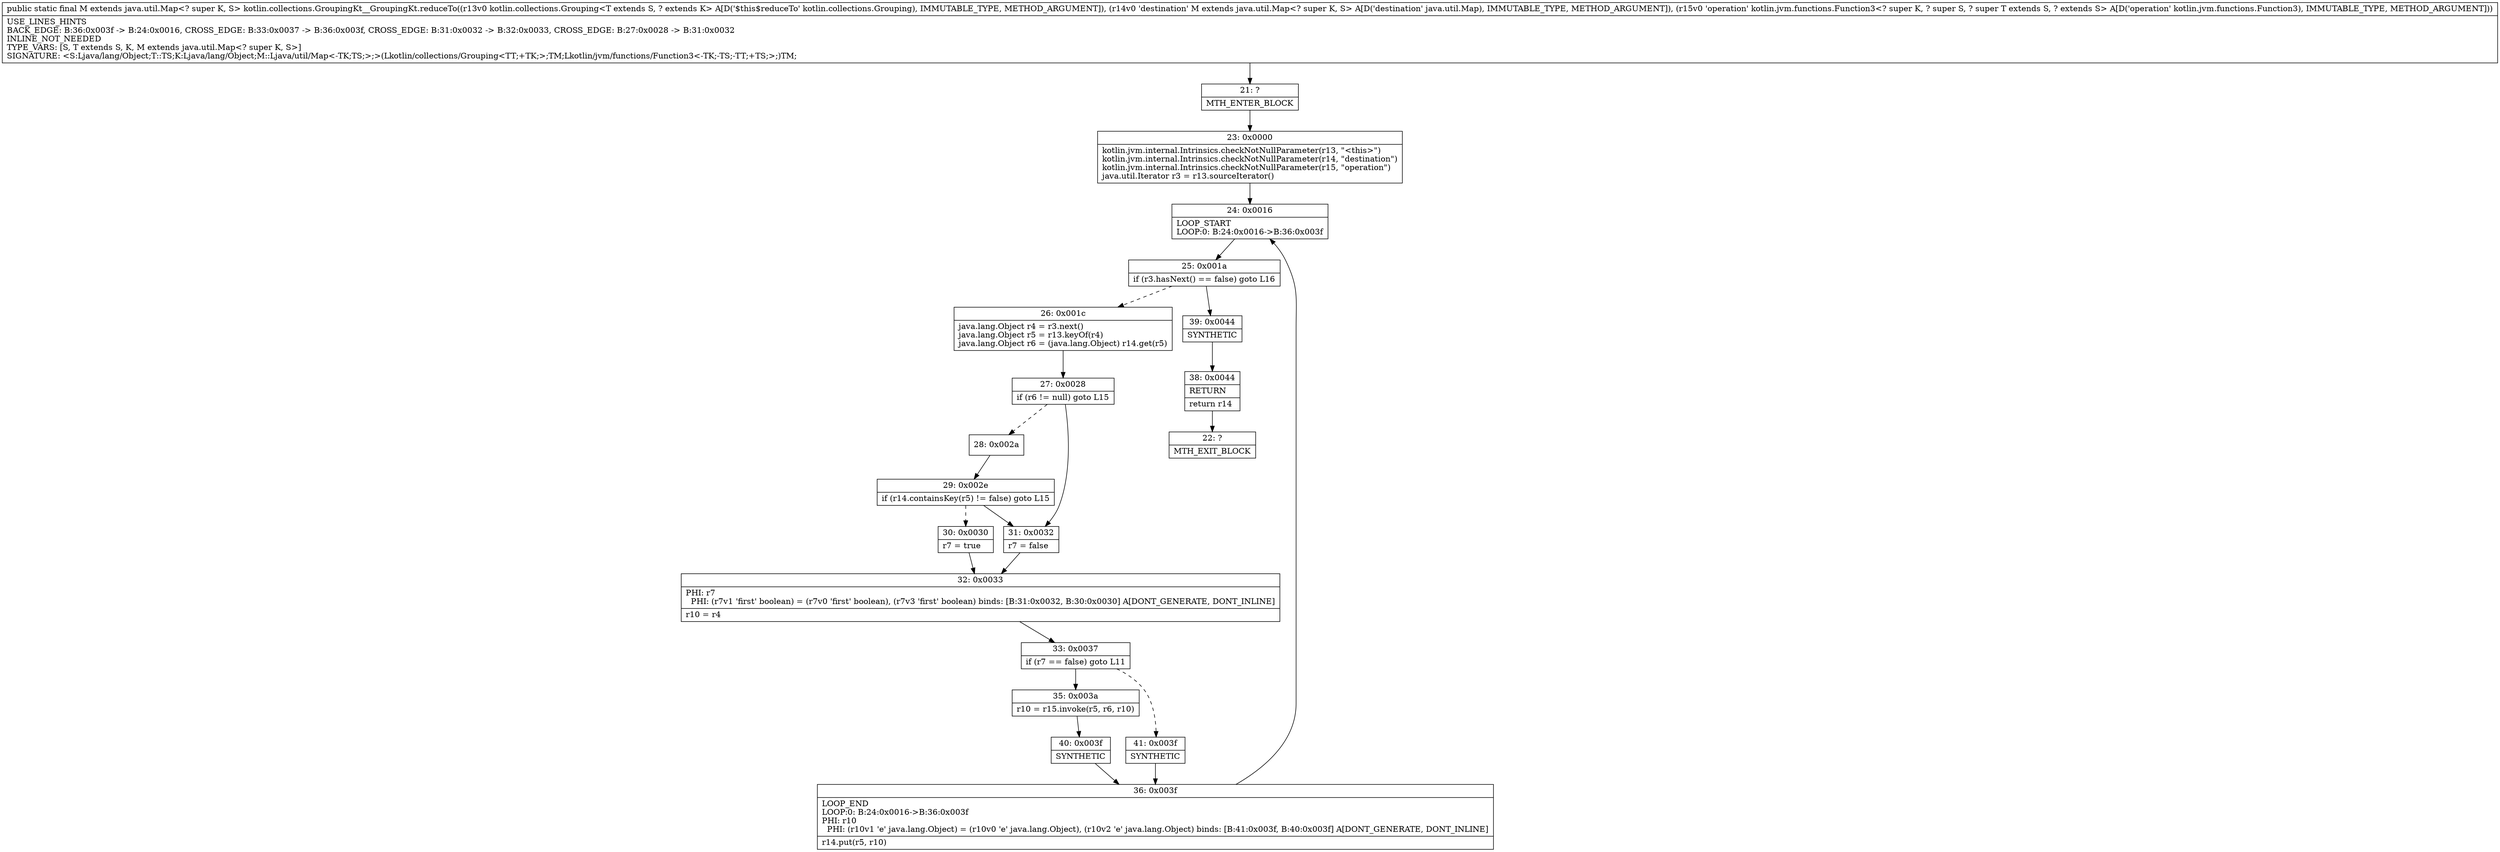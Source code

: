 digraph "CFG forkotlin.collections.GroupingKt__GroupingKt.reduceTo(Lkotlin\/collections\/Grouping;Ljava\/util\/Map;Lkotlin\/jvm\/functions\/Function3;)Ljava\/util\/Map;" {
Node_21 [shape=record,label="{21\:\ ?|MTH_ENTER_BLOCK\l}"];
Node_23 [shape=record,label="{23\:\ 0x0000|kotlin.jvm.internal.Intrinsics.checkNotNullParameter(r13, \"\<this\>\")\lkotlin.jvm.internal.Intrinsics.checkNotNullParameter(r14, \"destination\")\lkotlin.jvm.internal.Intrinsics.checkNotNullParameter(r15, \"operation\")\ljava.util.Iterator r3 = r13.sourceIterator()\l}"];
Node_24 [shape=record,label="{24\:\ 0x0016|LOOP_START\lLOOP:0: B:24:0x0016\-\>B:36:0x003f\l}"];
Node_25 [shape=record,label="{25\:\ 0x001a|if (r3.hasNext() == false) goto L16\l}"];
Node_26 [shape=record,label="{26\:\ 0x001c|java.lang.Object r4 = r3.next()\ljava.lang.Object r5 = r13.keyOf(r4)\ljava.lang.Object r6 = (java.lang.Object) r14.get(r5)\l}"];
Node_27 [shape=record,label="{27\:\ 0x0028|if (r6 != null) goto L15\l}"];
Node_28 [shape=record,label="{28\:\ 0x002a}"];
Node_29 [shape=record,label="{29\:\ 0x002e|if (r14.containsKey(r5) != false) goto L15\l}"];
Node_30 [shape=record,label="{30\:\ 0x0030|r7 = true\l}"];
Node_32 [shape=record,label="{32\:\ 0x0033|PHI: r7 \l  PHI: (r7v1 'first' boolean) = (r7v0 'first' boolean), (r7v3 'first' boolean) binds: [B:31:0x0032, B:30:0x0030] A[DONT_GENERATE, DONT_INLINE]\l|r10 = r4\l}"];
Node_33 [shape=record,label="{33\:\ 0x0037|if (r7 == false) goto L11\l}"];
Node_35 [shape=record,label="{35\:\ 0x003a|r10 = r15.invoke(r5, r6, r10)\l}"];
Node_40 [shape=record,label="{40\:\ 0x003f|SYNTHETIC\l}"];
Node_36 [shape=record,label="{36\:\ 0x003f|LOOP_END\lLOOP:0: B:24:0x0016\-\>B:36:0x003f\lPHI: r10 \l  PHI: (r10v1 'e' java.lang.Object) = (r10v0 'e' java.lang.Object), (r10v2 'e' java.lang.Object) binds: [B:41:0x003f, B:40:0x003f] A[DONT_GENERATE, DONT_INLINE]\l|r14.put(r5, r10)\l}"];
Node_41 [shape=record,label="{41\:\ 0x003f|SYNTHETIC\l}"];
Node_31 [shape=record,label="{31\:\ 0x0032|r7 = false\l}"];
Node_39 [shape=record,label="{39\:\ 0x0044|SYNTHETIC\l}"];
Node_38 [shape=record,label="{38\:\ 0x0044|RETURN\l|return r14\l}"];
Node_22 [shape=record,label="{22\:\ ?|MTH_EXIT_BLOCK\l}"];
MethodNode[shape=record,label="{public static final M extends java.util.Map\<? super K, S\> kotlin.collections.GroupingKt__GroupingKt.reduceTo((r13v0 kotlin.collections.Grouping\<T extends S, ? extends K\> A[D('$this$reduceTo' kotlin.collections.Grouping), IMMUTABLE_TYPE, METHOD_ARGUMENT]), (r14v0 'destination' M extends java.util.Map\<? super K, S\> A[D('destination' java.util.Map), IMMUTABLE_TYPE, METHOD_ARGUMENT]), (r15v0 'operation' kotlin.jvm.functions.Function3\<? super K, ? super S, ? super T extends S, ? extends S\> A[D('operation' kotlin.jvm.functions.Function3), IMMUTABLE_TYPE, METHOD_ARGUMENT]))  | USE_LINES_HINTS\lBACK_EDGE: B:36:0x003f \-\> B:24:0x0016, CROSS_EDGE: B:33:0x0037 \-\> B:36:0x003f, CROSS_EDGE: B:31:0x0032 \-\> B:32:0x0033, CROSS_EDGE: B:27:0x0028 \-\> B:31:0x0032\lINLINE_NOT_NEEDED\lTYPE_VARS: [S, T extends S, K, M extends java.util.Map\<? super K, S\>]\lSIGNATURE: \<S:Ljava\/lang\/Object;T::TS;K:Ljava\/lang\/Object;M::Ljava\/util\/Map\<\-TK;TS;\>;\>(Lkotlin\/collections\/Grouping\<TT;+TK;\>;TM;Lkotlin\/jvm\/functions\/Function3\<\-TK;\-TS;\-TT;+TS;\>;)TM;\l}"];
MethodNode -> Node_21;Node_21 -> Node_23;
Node_23 -> Node_24;
Node_24 -> Node_25;
Node_25 -> Node_26[style=dashed];
Node_25 -> Node_39;
Node_26 -> Node_27;
Node_27 -> Node_28[style=dashed];
Node_27 -> Node_31;
Node_28 -> Node_29;
Node_29 -> Node_30[style=dashed];
Node_29 -> Node_31;
Node_30 -> Node_32;
Node_32 -> Node_33;
Node_33 -> Node_35;
Node_33 -> Node_41[style=dashed];
Node_35 -> Node_40;
Node_40 -> Node_36;
Node_36 -> Node_24;
Node_41 -> Node_36;
Node_31 -> Node_32;
Node_39 -> Node_38;
Node_38 -> Node_22;
}

